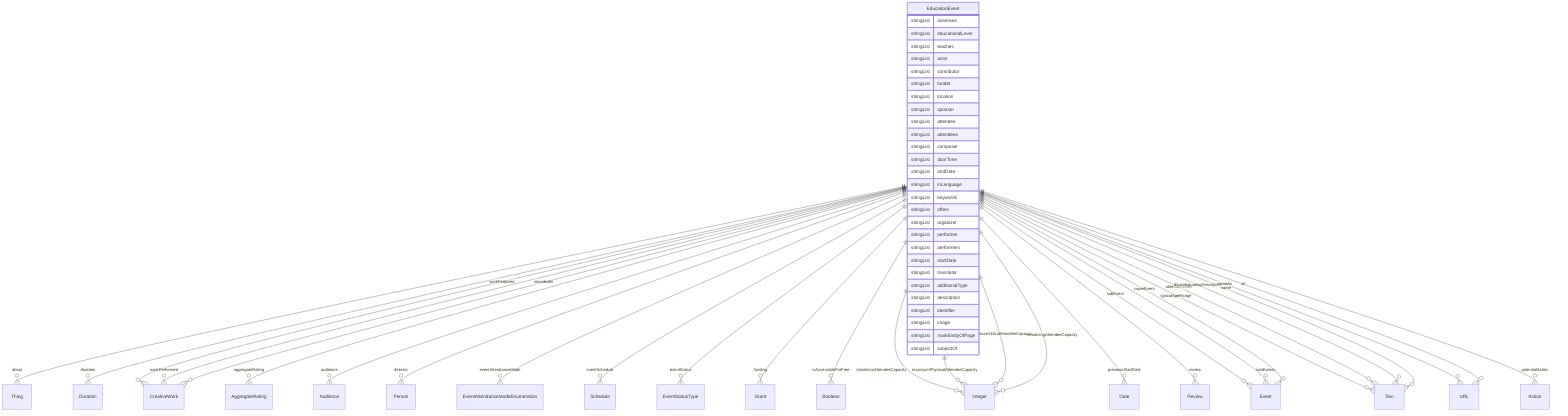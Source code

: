 erDiagram
EducationEvent {
    stringList assesses  
    stringList educationalLevel  
    stringList teaches  
    stringList actor  
    stringList contributor  
    stringList funder  
    stringList location  
    stringList sponsor  
    stringList attendee  
    stringList attendees  
    stringList composer  
    stringList doorTime  
    stringList endDate  
    stringList inLanguage  
    stringList keywords  
    stringList offers  
    stringList organizer  
    stringList performer  
    stringList performers  
    stringList startDate  
    stringList translator  
    stringList additionalType  
    stringList description  
    stringList identifier  
    stringList image  
    stringList mainEntityOfPage  
    stringList subjectOf  
}

EducationEvent ||--}o Thing : "about"
EducationEvent ||--}o Duration : "duration"
EducationEvent ||--}o CreativeWork : "workFeatured"
EducationEvent ||--}o CreativeWork : "workPerformed"
EducationEvent ||--}o AggregateRating : "aggregateRating"
EducationEvent ||--}o Audience : "audience"
EducationEvent ||--}o Person : "director"
EducationEvent ||--}o EventAttendanceModeEnumeration : "eventAttendanceMode"
EducationEvent ||--}o Schedule : "eventSchedule"
EducationEvent ||--}o EventStatusType : "eventStatus"
EducationEvent ||--}o Grant : "funding"
EducationEvent ||--}o Boolean : "isAccessibleForFree"
EducationEvent ||--}o Integer : "maximumAttendeeCapacity"
EducationEvent ||--}o Integer : "maximumPhysicalAttendeeCapacity"
EducationEvent ||--}o Integer : "maximumVirtualAttendeeCapacity"
EducationEvent ||--}o Date : "previousStartDate"
EducationEvent ||--}o CreativeWork : "recordedIn"
EducationEvent ||--}o Integer : "remainingAttendeeCapacity"
EducationEvent ||--}o Review : "review"
EducationEvent ||--}o Event : "subEvent"
EducationEvent ||--}o Event : "subEvents"
EducationEvent ||--}o Event : "superEvent"
EducationEvent ||--}o Text : "typicalAgeRange"
EducationEvent ||--}o Text : "alternateName"
EducationEvent ||--}o Text : "disambiguatingDescription"
EducationEvent ||--}o Text : "name"
EducationEvent ||--}o URL : "sameAs"
EducationEvent ||--}o Action : "potentialAction"
EducationEvent ||--}o URL : "url"